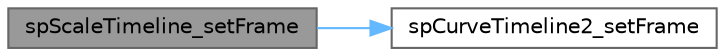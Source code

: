 digraph "spScaleTimeline_setFrame"
{
 // LATEX_PDF_SIZE
  bgcolor="transparent";
  edge [fontname=Helvetica,fontsize=10,labelfontname=Helvetica,labelfontsize=10];
  node [fontname=Helvetica,fontsize=10,shape=box,height=0.2,width=0.4];
  rankdir="LR";
  Node1 [id="Node000001",label="spScaleTimeline_setFrame",height=0.2,width=0.4,color="gray40", fillcolor="grey60", style="filled", fontcolor="black",tooltip=" "];
  Node1 -> Node2 [id="edge1_Node000001_Node000002",color="steelblue1",style="solid",tooltip=" "];
  Node2 [id="Node000002",label="spCurveTimeline2_setFrame",height=0.2,width=0.4,color="grey40", fillcolor="white", style="filled",URL="$_animation_8c.html#a10017eed391feefc1272ae64124badf0",tooltip=" "];
}
